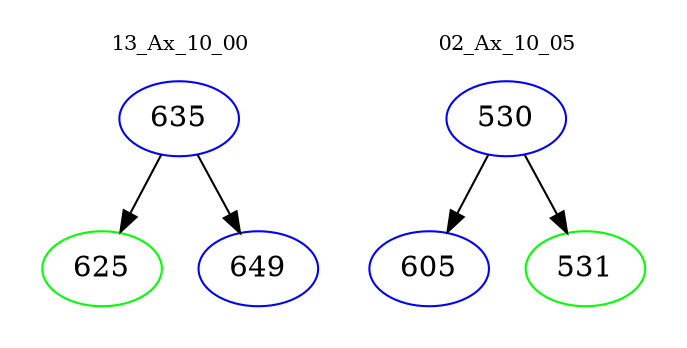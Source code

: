 digraph{
subgraph cluster_0 {
color = white
label = "13_Ax_10_00";
fontsize=10;
T0_635 [label="635", color="blue"]
T0_635 -> T0_625 [color="black"]
T0_625 [label="625", color="green"]
T0_635 -> T0_649 [color="black"]
T0_649 [label="649", color="blue"]
}
subgraph cluster_1 {
color = white
label = "02_Ax_10_05";
fontsize=10;
T1_530 [label="530", color="blue"]
T1_530 -> T1_605 [color="black"]
T1_605 [label="605", color="blue"]
T1_530 -> T1_531 [color="black"]
T1_531 [label="531", color="green"]
}
}

